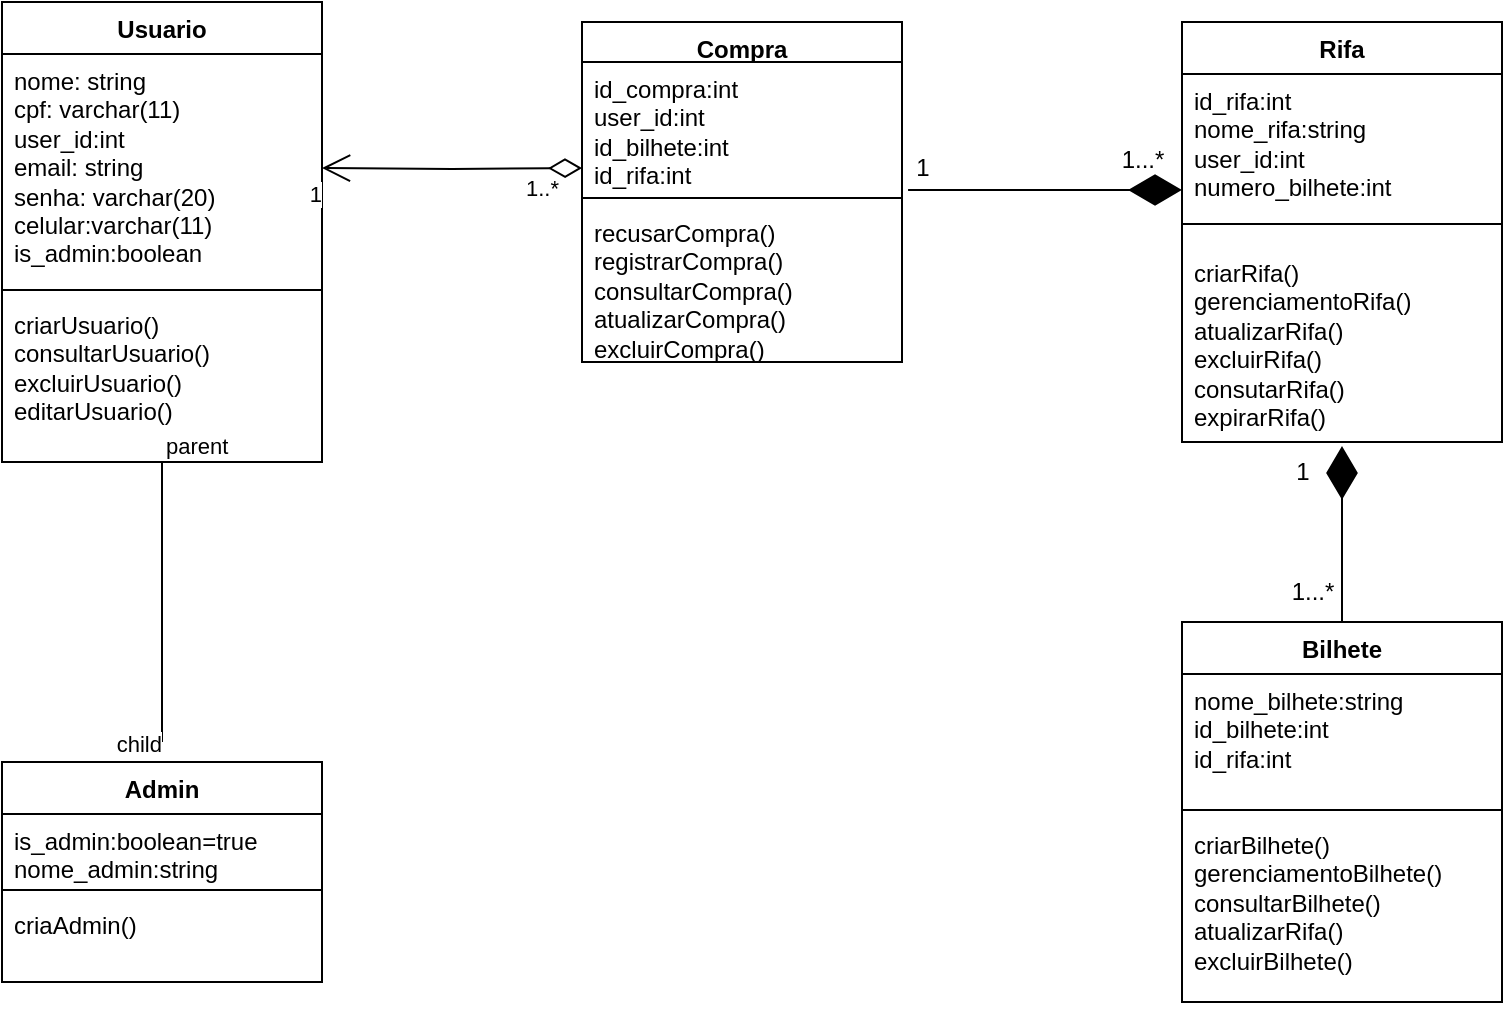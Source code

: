 <mxfile version="24.7.5">
  <diagram id="C5RBs43oDa-KdzZeNtuy" name="Page-1">
    <mxGraphModel dx="880" dy="532" grid="1" gridSize="10" guides="1" tooltips="1" connect="1" arrows="1" fold="1" page="1" pageScale="1" pageWidth="827" pageHeight="1169" math="0" shadow="0">
      <root>
        <mxCell id="WIyWlLk6GJQsqaUBKTNV-0" />
        <mxCell id="WIyWlLk6GJQsqaUBKTNV-1" parent="WIyWlLk6GJQsqaUBKTNV-0" />
        <mxCell id="1u4s5noSgd_4y4ufewdX-0" value="Usuario" style="swimlane;fontStyle=1;align=center;verticalAlign=top;childLayout=stackLayout;horizontal=1;startSize=26;horizontalStack=0;resizeParent=1;resizeParentMax=0;resizeLast=0;collapsible=1;marginBottom=0;whiteSpace=wrap;html=1;" parent="WIyWlLk6GJQsqaUBKTNV-1" vertex="1">
          <mxGeometry x="20" y="340" width="160" height="230" as="geometry" />
        </mxCell>
        <mxCell id="1u4s5noSgd_4y4ufewdX-1" value="nome: string&lt;div&gt;cpf: varchar(11)&lt;/div&gt;&lt;div&gt;user_id:int&lt;/div&gt;&lt;div&gt;email: string&lt;/div&gt;&lt;div&gt;senha: varchar(20)&lt;/div&gt;&lt;div&gt;celular:varchar(11)&lt;/div&gt;&lt;div&gt;is_admin:boolean&lt;/div&gt;" style="text;strokeColor=none;fillColor=none;align=left;verticalAlign=top;spacingLeft=4;spacingRight=4;overflow=hidden;rotatable=0;points=[[0,0.5],[1,0.5]];portConstraint=eastwest;whiteSpace=wrap;html=1;" parent="1u4s5noSgd_4y4ufewdX-0" vertex="1">
          <mxGeometry y="26" width="160" height="114" as="geometry" />
        </mxCell>
        <mxCell id="1u4s5noSgd_4y4ufewdX-2" value="" style="line;strokeWidth=1;fillColor=none;align=left;verticalAlign=middle;spacingTop=-1;spacingLeft=3;spacingRight=3;rotatable=0;labelPosition=right;points=[];portConstraint=eastwest;strokeColor=inherit;" parent="1u4s5noSgd_4y4ufewdX-0" vertex="1">
          <mxGeometry y="140" width="160" height="8" as="geometry" />
        </mxCell>
        <mxCell id="1u4s5noSgd_4y4ufewdX-3" value="criarUsuario()&lt;div&gt;consultarUsuario()&lt;/div&gt;&lt;div&gt;excluirUsuario()&lt;/div&gt;&lt;div&gt;editarUsuario()&lt;/div&gt;" style="text;strokeColor=none;fillColor=none;align=left;verticalAlign=top;spacingLeft=4;spacingRight=4;overflow=hidden;rotatable=0;points=[[0,0.5],[1,0.5]];portConstraint=eastwest;whiteSpace=wrap;html=1;" parent="1u4s5noSgd_4y4ufewdX-0" vertex="1">
          <mxGeometry y="148" width="160" height="82" as="geometry" />
        </mxCell>
        <mxCell id="ROxJ2L41lWqFTHPMJ1Fw-6" value="" style="endArrow=none;html=1;edgeStyle=orthogonalEdgeStyle;rounded=0;exitX=0.5;exitY=1;exitDx=0;exitDy=0;exitPerimeter=0;" edge="1" parent="WIyWlLk6GJQsqaUBKTNV-1" source="1u4s5noSgd_4y4ufewdX-3">
          <mxGeometry relative="1" as="geometry">
            <mxPoint x="330" y="570" as="sourcePoint" />
            <mxPoint x="100" y="710" as="targetPoint" />
          </mxGeometry>
        </mxCell>
        <mxCell id="ROxJ2L41lWqFTHPMJ1Fw-7" value="parent" style="edgeLabel;resizable=0;html=1;align=left;verticalAlign=bottom;" connectable="0" vertex="1" parent="ROxJ2L41lWqFTHPMJ1Fw-6">
          <mxGeometry x="-1" relative="1" as="geometry" />
        </mxCell>
        <mxCell id="ROxJ2L41lWqFTHPMJ1Fw-8" value="child" style="edgeLabel;resizable=0;html=1;align=right;verticalAlign=bottom;" connectable="0" vertex="1" parent="ROxJ2L41lWqFTHPMJ1Fw-6">
          <mxGeometry x="1" relative="1" as="geometry">
            <mxPoint y="10" as="offset" />
          </mxGeometry>
        </mxCell>
        <mxCell id="ROxJ2L41lWqFTHPMJ1Fw-9" value="Admin" style="swimlane;fontStyle=1;align=center;verticalAlign=top;childLayout=stackLayout;horizontal=1;startSize=26;horizontalStack=0;resizeParent=1;resizeParentMax=0;resizeLast=0;collapsible=1;marginBottom=0;whiteSpace=wrap;html=1;" vertex="1" parent="WIyWlLk6GJQsqaUBKTNV-1">
          <mxGeometry x="20" y="720" width="160" height="110" as="geometry" />
        </mxCell>
        <mxCell id="ROxJ2L41lWqFTHPMJ1Fw-10" value="is_admin:boolean=true&lt;div&gt;nome_admin:string&lt;/div&gt;&lt;div&gt;&lt;br&gt;&lt;/div&gt;" style="text;strokeColor=none;fillColor=none;align=left;verticalAlign=top;spacingLeft=4;spacingRight=4;overflow=hidden;rotatable=0;points=[[0,0.5],[1,0.5]];portConstraint=eastwest;whiteSpace=wrap;html=1;" vertex="1" parent="ROxJ2L41lWqFTHPMJ1Fw-9">
          <mxGeometry y="26" width="160" height="34" as="geometry" />
        </mxCell>
        <mxCell id="ROxJ2L41lWqFTHPMJ1Fw-11" value="" style="line;strokeWidth=1;fillColor=none;align=left;verticalAlign=middle;spacingTop=-1;spacingLeft=3;spacingRight=3;rotatable=0;labelPosition=right;points=[];portConstraint=eastwest;strokeColor=inherit;" vertex="1" parent="ROxJ2L41lWqFTHPMJ1Fw-9">
          <mxGeometry y="60" width="160" height="8" as="geometry" />
        </mxCell>
        <mxCell id="ROxJ2L41lWqFTHPMJ1Fw-12" value="&lt;div&gt;criaAdmin()&lt;/div&gt;&lt;div&gt;&lt;br&gt;&lt;/div&gt;" style="text;strokeColor=none;fillColor=none;align=left;verticalAlign=top;spacingLeft=4;spacingRight=4;overflow=hidden;rotatable=0;points=[[0,0.5],[1,0.5]];portConstraint=eastwest;whiteSpace=wrap;html=1;" vertex="1" parent="ROxJ2L41lWqFTHPMJ1Fw-9">
          <mxGeometry y="68" width="160" height="42" as="geometry" />
        </mxCell>
        <mxCell id="ROxJ2L41lWqFTHPMJ1Fw-13" value="" style="endArrow=open;html=1;endSize=12;startArrow=diamondThin;startSize=14;startFill=0;edgeStyle=orthogonalEdgeStyle;rounded=0;entryX=1;entryY=0.5;entryDx=0;entryDy=0;" edge="1" parent="WIyWlLk6GJQsqaUBKTNV-1" target="1u4s5noSgd_4y4ufewdX-1">
          <mxGeometry relative="1" as="geometry">
            <mxPoint x="310" y="423" as="sourcePoint" />
            <mxPoint x="490" y="620" as="targetPoint" />
          </mxGeometry>
        </mxCell>
        <mxCell id="ROxJ2L41lWqFTHPMJ1Fw-14" value="1..*" style="edgeLabel;resizable=0;html=1;align=left;verticalAlign=top;" connectable="0" vertex="1" parent="ROxJ2L41lWqFTHPMJ1Fw-13">
          <mxGeometry x="-1" relative="1" as="geometry">
            <mxPoint x="-30" y="-3" as="offset" />
          </mxGeometry>
        </mxCell>
        <mxCell id="ROxJ2L41lWqFTHPMJ1Fw-15" value="1" style="edgeLabel;resizable=0;html=1;align=right;verticalAlign=top;" connectable="0" vertex="1" parent="ROxJ2L41lWqFTHPMJ1Fw-13">
          <mxGeometry x="1" relative="1" as="geometry" />
        </mxCell>
        <mxCell id="ROxJ2L41lWqFTHPMJ1Fw-16" value="Compra" style="swimlane;fontStyle=1;align=center;verticalAlign=top;childLayout=stackLayout;horizontal=1;startSize=20;horizontalStack=0;resizeParent=1;resizeParentMax=0;resizeLast=0;collapsible=1;marginBottom=0;whiteSpace=wrap;html=1;" vertex="1" parent="WIyWlLk6GJQsqaUBKTNV-1">
          <mxGeometry x="310" y="350" width="160" height="170" as="geometry" />
        </mxCell>
        <mxCell id="ROxJ2L41lWqFTHPMJ1Fw-17" value="id_compra:int&lt;div&gt;user_id:int&lt;/div&gt;&lt;div&gt;id_bilhete:int&lt;/div&gt;&lt;div&gt;id_rifa:int&lt;/div&gt;" style="text;strokeColor=none;fillColor=none;align=left;verticalAlign=top;spacingLeft=4;spacingRight=4;overflow=hidden;rotatable=0;points=[[0,0.5],[1,0.5]];portConstraint=eastwest;whiteSpace=wrap;html=1;" vertex="1" parent="ROxJ2L41lWqFTHPMJ1Fw-16">
          <mxGeometry y="20" width="160" height="64" as="geometry" />
        </mxCell>
        <mxCell id="ROxJ2L41lWqFTHPMJ1Fw-18" value="" style="line;strokeWidth=1;fillColor=none;align=left;verticalAlign=middle;spacingTop=-1;spacingLeft=3;spacingRight=3;rotatable=0;labelPosition=right;points=[];portConstraint=eastwest;strokeColor=inherit;" vertex="1" parent="ROxJ2L41lWqFTHPMJ1Fw-16">
          <mxGeometry y="84" width="160" height="8" as="geometry" />
        </mxCell>
        <mxCell id="ROxJ2L41lWqFTHPMJ1Fw-19" value="&lt;div&gt;recusarCompra()&lt;/div&gt;&lt;div&gt;registrarCompra()&lt;/div&gt;&lt;div&gt;consultarCompra()&lt;/div&gt;&lt;div&gt;atualizarCompra()&lt;/div&gt;&lt;div&gt;excluirCompra()&lt;/div&gt;" style="text;strokeColor=none;fillColor=none;align=left;verticalAlign=top;spacingLeft=4;spacingRight=4;overflow=hidden;rotatable=0;points=[[0,0.5],[1,0.5]];portConstraint=eastwest;whiteSpace=wrap;html=1;" vertex="1" parent="ROxJ2L41lWqFTHPMJ1Fw-16">
          <mxGeometry y="92" width="160" height="78" as="geometry" />
        </mxCell>
        <mxCell id="ROxJ2L41lWqFTHPMJ1Fw-20" value="Rifa" style="swimlane;fontStyle=1;align=center;verticalAlign=top;childLayout=stackLayout;horizontal=1;startSize=26;horizontalStack=0;resizeParent=1;resizeParentMax=0;resizeLast=0;collapsible=1;marginBottom=0;whiteSpace=wrap;html=1;" vertex="1" parent="WIyWlLk6GJQsqaUBKTNV-1">
          <mxGeometry x="610" y="350" width="160" height="210" as="geometry" />
        </mxCell>
        <mxCell id="ROxJ2L41lWqFTHPMJ1Fw-21" value="id_rifa:int&lt;div&gt;nome_rifa:string&lt;/div&gt;&lt;div&gt;user_id:int&lt;/div&gt;&lt;div&gt;numero_bilhete:int&lt;/div&gt;" style="text;strokeColor=none;fillColor=none;align=left;verticalAlign=top;spacingLeft=4;spacingRight=4;overflow=hidden;rotatable=0;points=[[0,0.5],[1,0.5]];portConstraint=eastwest;whiteSpace=wrap;html=1;" vertex="1" parent="ROxJ2L41lWqFTHPMJ1Fw-20">
          <mxGeometry y="26" width="160" height="64" as="geometry" />
        </mxCell>
        <mxCell id="ROxJ2L41lWqFTHPMJ1Fw-22" value="" style="line;strokeWidth=1;fillColor=none;align=left;verticalAlign=middle;spacingTop=-1;spacingLeft=3;spacingRight=3;rotatable=0;labelPosition=right;points=[];portConstraint=eastwest;strokeColor=inherit;" vertex="1" parent="ROxJ2L41lWqFTHPMJ1Fw-20">
          <mxGeometry y="90" width="160" height="22" as="geometry" />
        </mxCell>
        <mxCell id="ROxJ2L41lWqFTHPMJ1Fw-23" value="&lt;div&gt;criarRifa()&lt;/div&gt;&lt;div&gt;gerenciamentoRifa()&lt;/div&gt;&lt;div&gt;atualizarRifa()&lt;/div&gt;&lt;div&gt;excluirRifa()&lt;/div&gt;&lt;div&gt;consutarRifa()&lt;/div&gt;&lt;div&gt;expirarRifa()&lt;br&gt;&lt;div&gt;&lt;br&gt;&lt;/div&gt;&lt;/div&gt;" style="text;strokeColor=none;fillColor=none;align=left;verticalAlign=top;spacingLeft=4;spacingRight=4;overflow=hidden;rotatable=0;points=[[0,0.5],[1,0.5]];portConstraint=eastwest;whiteSpace=wrap;html=1;" vertex="1" parent="ROxJ2L41lWqFTHPMJ1Fw-20">
          <mxGeometry y="112" width="160" height="98" as="geometry" />
        </mxCell>
        <mxCell id="ROxJ2L41lWqFTHPMJ1Fw-33" value="Bilhete" style="swimlane;fontStyle=1;align=center;verticalAlign=top;childLayout=stackLayout;horizontal=1;startSize=26;horizontalStack=0;resizeParent=1;resizeParentMax=0;resizeLast=0;collapsible=1;marginBottom=0;whiteSpace=wrap;html=1;" vertex="1" parent="WIyWlLk6GJQsqaUBKTNV-1">
          <mxGeometry x="610" y="650" width="160" height="190" as="geometry" />
        </mxCell>
        <mxCell id="ROxJ2L41lWqFTHPMJ1Fw-34" value="nome_bilhete:string&lt;div&gt;&lt;span style=&quot;background-color: initial;&quot;&gt;id_bilhete:int&lt;/span&gt;&lt;/div&gt;&lt;div&gt;&lt;span style=&quot;background-color: initial;&quot;&gt;id_rifa:int&lt;/span&gt;&lt;/div&gt;&lt;div&gt;&lt;span style=&quot;background-color: initial;&quot;&gt;&lt;br&gt;&lt;/span&gt;&lt;/div&gt;" style="text;strokeColor=none;fillColor=none;align=left;verticalAlign=top;spacingLeft=4;spacingRight=4;overflow=hidden;rotatable=0;points=[[0,0.5],[1,0.5]];portConstraint=eastwest;whiteSpace=wrap;html=1;" vertex="1" parent="ROxJ2L41lWqFTHPMJ1Fw-33">
          <mxGeometry y="26" width="160" height="64" as="geometry" />
        </mxCell>
        <mxCell id="ROxJ2L41lWqFTHPMJ1Fw-35" value="" style="line;strokeWidth=1;fillColor=none;align=left;verticalAlign=middle;spacingTop=-1;spacingLeft=3;spacingRight=3;rotatable=0;labelPosition=right;points=[];portConstraint=eastwest;strokeColor=inherit;" vertex="1" parent="ROxJ2L41lWqFTHPMJ1Fw-33">
          <mxGeometry y="90" width="160" height="8" as="geometry" />
        </mxCell>
        <mxCell id="ROxJ2L41lWqFTHPMJ1Fw-36" value="criarBilhete()&lt;div&gt;gerenciamentoBilhete()&lt;/div&gt;&lt;div&gt;consultarBilhete()&lt;/div&gt;&lt;div&gt;atualizarRifa()&lt;/div&gt;&lt;div&gt;excluirBilhete()&lt;/div&gt;&lt;div&gt;&lt;br&gt;&lt;/div&gt;" style="text;strokeColor=none;fillColor=none;align=left;verticalAlign=top;spacingLeft=4;spacingRight=4;overflow=hidden;rotatable=0;points=[[0,0.5],[1,0.5]];portConstraint=eastwest;whiteSpace=wrap;html=1;" vertex="1" parent="ROxJ2L41lWqFTHPMJ1Fw-33">
          <mxGeometry y="98" width="160" height="92" as="geometry" />
        </mxCell>
        <mxCell id="ROxJ2L41lWqFTHPMJ1Fw-38" value="1" style="text;html=1;align=center;verticalAlign=middle;resizable=0;points=[];autosize=1;strokeColor=none;fillColor=none;" vertex="1" parent="WIyWlLk6GJQsqaUBKTNV-1">
          <mxGeometry x="655" y="560" width="30" height="30" as="geometry" />
        </mxCell>
        <mxCell id="ROxJ2L41lWqFTHPMJ1Fw-39" value="1...*" style="text;html=1;align=center;verticalAlign=middle;resizable=0;points=[];autosize=1;strokeColor=none;fillColor=none;" vertex="1" parent="WIyWlLk6GJQsqaUBKTNV-1">
          <mxGeometry x="655" y="620" width="40" height="30" as="geometry" />
        </mxCell>
        <mxCell id="ROxJ2L41lWqFTHPMJ1Fw-41" value="1...*" style="text;html=1;align=center;verticalAlign=middle;resizable=0;points=[];autosize=1;strokeColor=none;fillColor=none;" vertex="1" parent="WIyWlLk6GJQsqaUBKTNV-1">
          <mxGeometry x="570" y="404" width="40" height="30" as="geometry" />
        </mxCell>
        <mxCell id="ROxJ2L41lWqFTHPMJ1Fw-44" value="" style="endArrow=diamondThin;endFill=1;endSize=24;html=1;rounded=0;exitX=1.019;exitY=1;exitDx=0;exitDy=0;exitPerimeter=0;entryX=1;entryY=1;entryDx=0;entryDy=0;entryPerimeter=0;" edge="1" parent="WIyWlLk6GJQsqaUBKTNV-1" source="ROxJ2L41lWqFTHPMJ1Fw-17" target="ROxJ2L41lWqFTHPMJ1Fw-41">
          <mxGeometry width="160" relative="1" as="geometry">
            <mxPoint x="460" y="434.5" as="sourcePoint" />
            <mxPoint x="600" y="434" as="targetPoint" />
          </mxGeometry>
        </mxCell>
        <mxCell id="ROxJ2L41lWqFTHPMJ1Fw-45" value="" style="endArrow=diamondThin;endFill=1;endSize=24;html=1;rounded=0;entryX=0.5;entryY=1.02;entryDx=0;entryDy=0;entryPerimeter=0;" edge="1" parent="WIyWlLk6GJQsqaUBKTNV-1" target="ROxJ2L41lWqFTHPMJ1Fw-23">
          <mxGeometry width="160" relative="1" as="geometry">
            <mxPoint x="690" y="650" as="sourcePoint" />
            <mxPoint x="744.92" y="590" as="targetPoint" />
          </mxGeometry>
        </mxCell>
        <mxCell id="ROxJ2L41lWqFTHPMJ1Fw-46" value="1" style="text;html=1;align=center;verticalAlign=middle;resizable=0;points=[];autosize=1;strokeColor=none;fillColor=none;" vertex="1" parent="WIyWlLk6GJQsqaUBKTNV-1">
          <mxGeometry x="465" y="408" width="30" height="30" as="geometry" />
        </mxCell>
      </root>
    </mxGraphModel>
  </diagram>
</mxfile>
